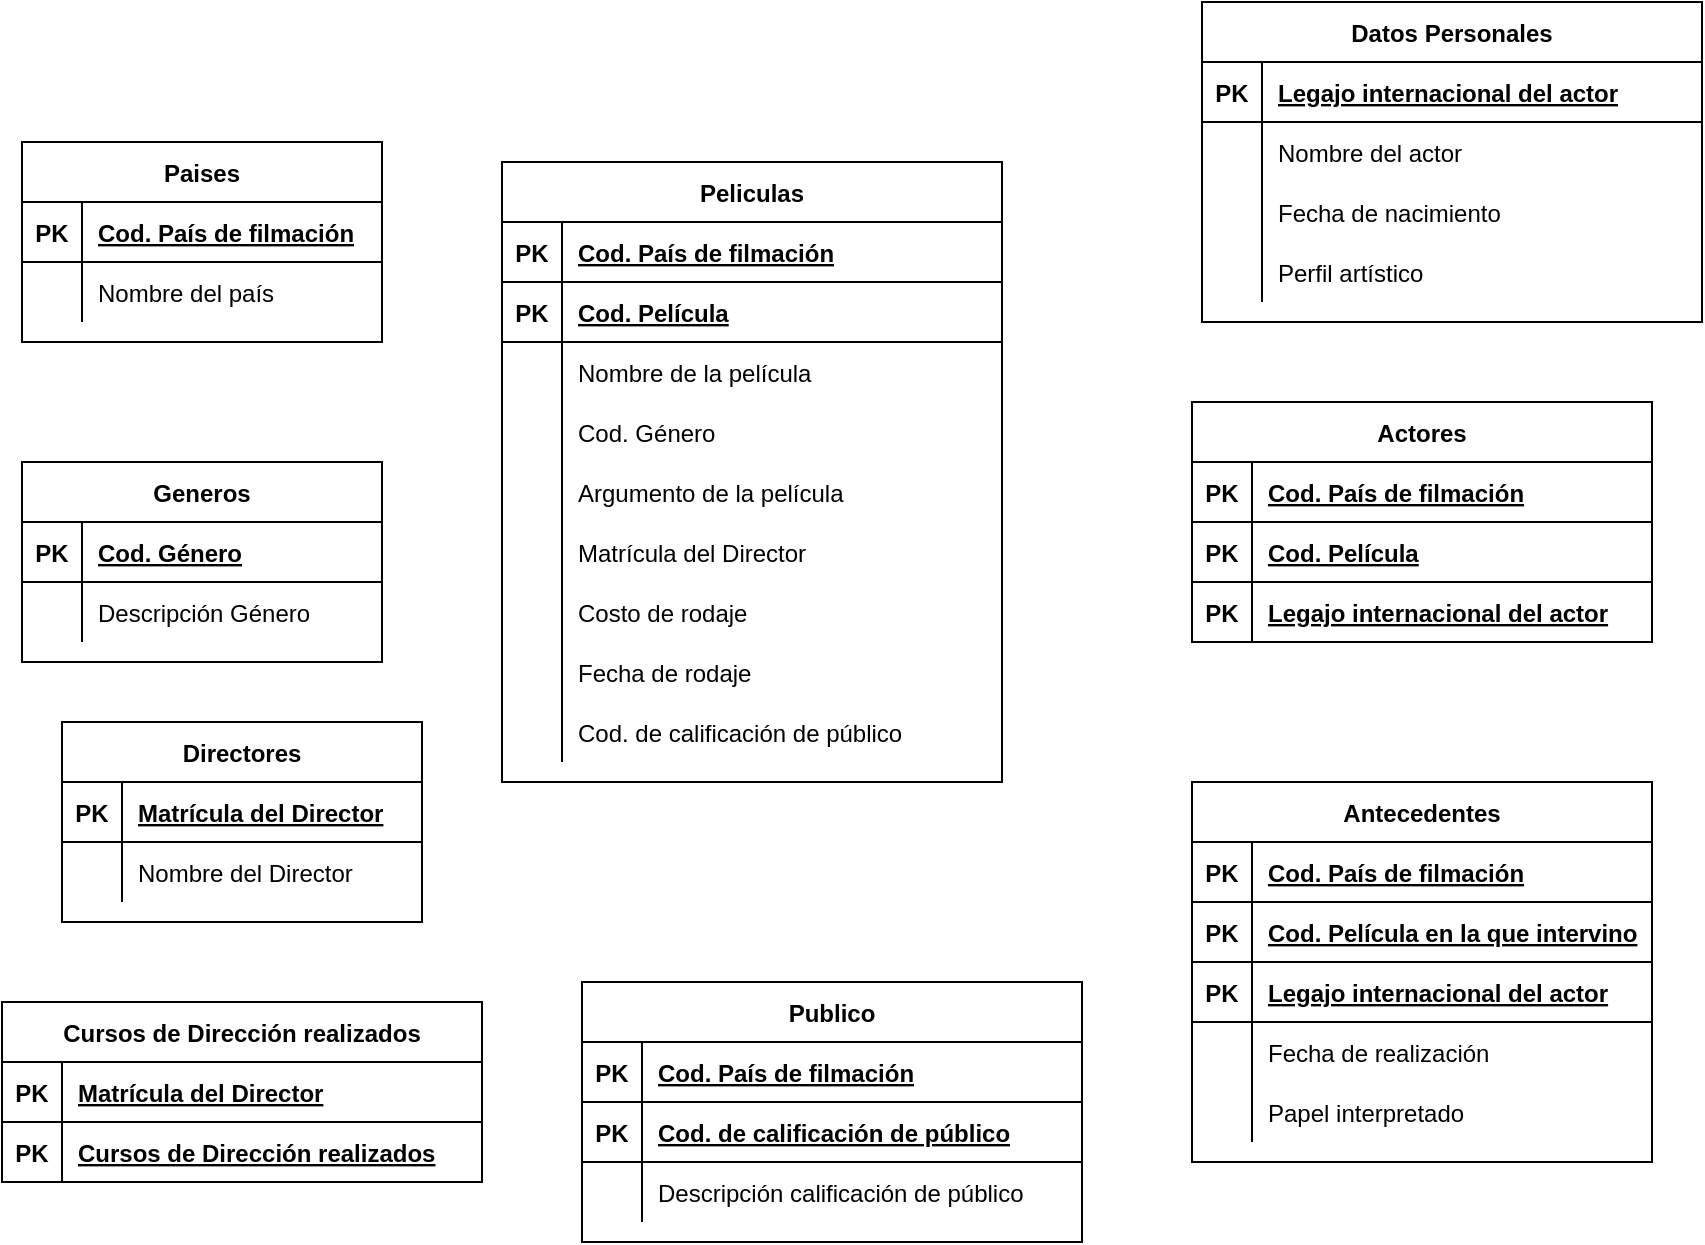 <mxfile version="13.6.6" type="github">
  <diagram id="R2lEEEUBdFMjLlhIrx00" name="Page-1">
    <mxGraphModel dx="1718" dy="450" grid="1" gridSize="10" guides="1" tooltips="1" connect="1" arrows="1" fold="1" page="1" pageScale="1" pageWidth="850" pageHeight="1100" math="0" shadow="0" extFonts="Permanent Marker^https://fonts.googleapis.com/css?family=Permanent+Marker">
      <root>
        <mxCell id="0" />
        <mxCell id="1" parent="0" />
        <mxCell id="dDVhKl1gEV_FFzRzYjG9-1" value="Peliculas" style="shape=table;startSize=30;container=1;collapsible=1;childLayout=tableLayout;fixedRows=1;rowLines=0;fontStyle=1;align=center;resizeLast=1;" parent="1" vertex="1">
          <mxGeometry x="120" y="100" width="250" height="310" as="geometry" />
        </mxCell>
        <mxCell id="dDVhKl1gEV_FFzRzYjG9-76" value="" style="shape=partialRectangle;collapsible=0;dropTarget=0;pointerEvents=0;fillColor=none;top=0;left=0;bottom=1;right=0;points=[[0,0.5],[1,0.5]];portConstraint=eastwest;" parent="dDVhKl1gEV_FFzRzYjG9-1" vertex="1">
          <mxGeometry y="30" width="250" height="30" as="geometry" />
        </mxCell>
        <mxCell id="dDVhKl1gEV_FFzRzYjG9-77" value="PK" style="shape=partialRectangle;connectable=0;fillColor=none;top=0;left=0;bottom=0;right=0;fontStyle=1;overflow=hidden;" parent="dDVhKl1gEV_FFzRzYjG9-76" vertex="1">
          <mxGeometry width="30" height="30" as="geometry" />
        </mxCell>
        <mxCell id="dDVhKl1gEV_FFzRzYjG9-78" value="Cod. País de filmación" style="shape=partialRectangle;connectable=0;fillColor=none;top=0;left=0;bottom=0;right=0;align=left;spacingLeft=6;fontStyle=5;overflow=hidden;" parent="dDVhKl1gEV_FFzRzYjG9-76" vertex="1">
          <mxGeometry x="30" width="220" height="30" as="geometry" />
        </mxCell>
        <mxCell id="dDVhKl1gEV_FFzRzYjG9-2" value="" style="shape=partialRectangle;collapsible=0;dropTarget=0;pointerEvents=0;fillColor=none;top=0;left=0;bottom=1;right=0;points=[[0,0.5],[1,0.5]];portConstraint=eastwest;" parent="dDVhKl1gEV_FFzRzYjG9-1" vertex="1">
          <mxGeometry y="60" width="250" height="30" as="geometry" />
        </mxCell>
        <mxCell id="dDVhKl1gEV_FFzRzYjG9-3" value="PK" style="shape=partialRectangle;connectable=0;fillColor=none;top=0;left=0;bottom=0;right=0;fontStyle=1;overflow=hidden;" parent="dDVhKl1gEV_FFzRzYjG9-2" vertex="1">
          <mxGeometry width="30" height="30" as="geometry" />
        </mxCell>
        <mxCell id="dDVhKl1gEV_FFzRzYjG9-4" value="Cod. Película" style="shape=partialRectangle;connectable=0;fillColor=none;top=0;left=0;bottom=0;right=0;align=left;spacingLeft=6;fontStyle=5;overflow=hidden;" parent="dDVhKl1gEV_FFzRzYjG9-2" vertex="1">
          <mxGeometry x="30" width="220" height="30" as="geometry" />
        </mxCell>
        <mxCell id="dDVhKl1gEV_FFzRzYjG9-8" value="" style="shape=partialRectangle;collapsible=0;dropTarget=0;pointerEvents=0;fillColor=none;top=0;left=0;bottom=0;right=0;points=[[0,0.5],[1,0.5]];portConstraint=eastwest;" parent="dDVhKl1gEV_FFzRzYjG9-1" vertex="1">
          <mxGeometry y="90" width="250" height="30" as="geometry" />
        </mxCell>
        <mxCell id="dDVhKl1gEV_FFzRzYjG9-9" value="" style="shape=partialRectangle;connectable=0;fillColor=none;top=0;left=0;bottom=0;right=0;editable=1;overflow=hidden;" parent="dDVhKl1gEV_FFzRzYjG9-8" vertex="1">
          <mxGeometry width="30" height="30" as="geometry" />
        </mxCell>
        <mxCell id="dDVhKl1gEV_FFzRzYjG9-10" value="Nombre de la película" style="shape=partialRectangle;connectable=0;fillColor=none;top=0;left=0;bottom=0;right=0;align=left;spacingLeft=6;overflow=hidden;" parent="dDVhKl1gEV_FFzRzYjG9-8" vertex="1">
          <mxGeometry x="30" width="220" height="30" as="geometry" />
        </mxCell>
        <mxCell id="dDVhKl1gEV_FFzRzYjG9-11" value="" style="shape=partialRectangle;collapsible=0;dropTarget=0;pointerEvents=0;fillColor=none;top=0;left=0;bottom=0;right=0;points=[[0,0.5],[1,0.5]];portConstraint=eastwest;" parent="dDVhKl1gEV_FFzRzYjG9-1" vertex="1">
          <mxGeometry y="120" width="250" height="30" as="geometry" />
        </mxCell>
        <mxCell id="dDVhKl1gEV_FFzRzYjG9-12" value="" style="shape=partialRectangle;connectable=0;fillColor=none;top=0;left=0;bottom=0;right=0;editable=1;overflow=hidden;" parent="dDVhKl1gEV_FFzRzYjG9-11" vertex="1">
          <mxGeometry width="30" height="30" as="geometry" />
        </mxCell>
        <mxCell id="dDVhKl1gEV_FFzRzYjG9-13" value="Cod. Género " style="shape=partialRectangle;connectable=0;fillColor=none;top=0;left=0;bottom=0;right=0;align=left;spacingLeft=6;overflow=hidden;" parent="dDVhKl1gEV_FFzRzYjG9-11" vertex="1">
          <mxGeometry x="30" width="220" height="30" as="geometry" />
        </mxCell>
        <mxCell id="dDVhKl1gEV_FFzRzYjG9-56" value="" style="shape=partialRectangle;collapsible=0;dropTarget=0;pointerEvents=0;fillColor=none;top=0;left=0;bottom=0;right=0;points=[[0,0.5],[1,0.5]];portConstraint=eastwest;" parent="dDVhKl1gEV_FFzRzYjG9-1" vertex="1">
          <mxGeometry y="150" width="250" height="30" as="geometry" />
        </mxCell>
        <mxCell id="dDVhKl1gEV_FFzRzYjG9-57" value="" style="shape=partialRectangle;connectable=0;fillColor=none;top=0;left=0;bottom=0;right=0;editable=1;overflow=hidden;" parent="dDVhKl1gEV_FFzRzYjG9-56" vertex="1">
          <mxGeometry width="30" height="30" as="geometry" />
        </mxCell>
        <mxCell id="dDVhKl1gEV_FFzRzYjG9-58" value="Argumento de la película" style="shape=partialRectangle;connectable=0;fillColor=none;top=0;left=0;bottom=0;right=0;align=left;spacingLeft=6;overflow=hidden;" parent="dDVhKl1gEV_FFzRzYjG9-56" vertex="1">
          <mxGeometry x="30" width="220" height="30" as="geometry" />
        </mxCell>
        <mxCell id="dDVhKl1gEV_FFzRzYjG9-70" value="" style="shape=partialRectangle;collapsible=0;dropTarget=0;pointerEvents=0;fillColor=none;top=0;left=0;bottom=0;right=0;points=[[0,0.5],[1,0.5]];portConstraint=eastwest;" parent="dDVhKl1gEV_FFzRzYjG9-1" vertex="1">
          <mxGeometry y="180" width="250" height="30" as="geometry" />
        </mxCell>
        <mxCell id="dDVhKl1gEV_FFzRzYjG9-71" value="" style="shape=partialRectangle;connectable=0;fillColor=none;top=0;left=0;bottom=0;right=0;editable=1;overflow=hidden;" parent="dDVhKl1gEV_FFzRzYjG9-70" vertex="1">
          <mxGeometry width="30" height="30" as="geometry" />
        </mxCell>
        <mxCell id="dDVhKl1gEV_FFzRzYjG9-72" value="Matrícula del Director" style="shape=partialRectangle;connectable=0;fillColor=none;top=0;left=0;bottom=0;right=0;align=left;spacingLeft=6;overflow=hidden;" parent="dDVhKl1gEV_FFzRzYjG9-70" vertex="1">
          <mxGeometry x="30" width="220" height="30" as="geometry" />
        </mxCell>
        <mxCell id="dDVhKl1gEV_FFzRzYjG9-59" value="" style="shape=partialRectangle;collapsible=0;dropTarget=0;pointerEvents=0;fillColor=none;top=0;left=0;bottom=0;right=0;points=[[0,0.5],[1,0.5]];portConstraint=eastwest;" parent="dDVhKl1gEV_FFzRzYjG9-1" vertex="1">
          <mxGeometry y="210" width="250" height="30" as="geometry" />
        </mxCell>
        <mxCell id="dDVhKl1gEV_FFzRzYjG9-60" value="" style="shape=partialRectangle;connectable=0;fillColor=none;top=0;left=0;bottom=0;right=0;editable=1;overflow=hidden;" parent="dDVhKl1gEV_FFzRzYjG9-59" vertex="1">
          <mxGeometry width="30" height="30" as="geometry" />
        </mxCell>
        <mxCell id="dDVhKl1gEV_FFzRzYjG9-61" value="Costo de rodaje" style="shape=partialRectangle;connectable=0;fillColor=none;top=0;left=0;bottom=0;right=0;align=left;spacingLeft=6;overflow=hidden;" parent="dDVhKl1gEV_FFzRzYjG9-59" vertex="1">
          <mxGeometry x="30" width="220" height="30" as="geometry" />
        </mxCell>
        <mxCell id="dDVhKl1gEV_FFzRzYjG9-96" value="" style="shape=partialRectangle;collapsible=0;dropTarget=0;pointerEvents=0;fillColor=none;top=0;left=0;bottom=0;right=0;points=[[0,0.5],[1,0.5]];portConstraint=eastwest;" parent="dDVhKl1gEV_FFzRzYjG9-1" vertex="1">
          <mxGeometry y="240" width="250" height="30" as="geometry" />
        </mxCell>
        <mxCell id="dDVhKl1gEV_FFzRzYjG9-97" value="" style="shape=partialRectangle;connectable=0;fillColor=none;top=0;left=0;bottom=0;right=0;editable=1;overflow=hidden;" parent="dDVhKl1gEV_FFzRzYjG9-96" vertex="1">
          <mxGeometry width="30" height="30" as="geometry" />
        </mxCell>
        <mxCell id="dDVhKl1gEV_FFzRzYjG9-98" value="Fecha de rodaje" style="shape=partialRectangle;connectable=0;fillColor=none;top=0;left=0;bottom=0;right=0;align=left;spacingLeft=6;overflow=hidden;" parent="dDVhKl1gEV_FFzRzYjG9-96" vertex="1">
          <mxGeometry x="30" width="220" height="30" as="geometry" />
        </mxCell>
        <mxCell id="dDVhKl1gEV_FFzRzYjG9-100" value="" style="shape=partialRectangle;collapsible=0;dropTarget=0;pointerEvents=0;fillColor=none;top=0;left=0;bottom=0;right=0;points=[[0,0.5],[1,0.5]];portConstraint=eastwest;" parent="dDVhKl1gEV_FFzRzYjG9-1" vertex="1">
          <mxGeometry y="270" width="250" height="30" as="geometry" />
        </mxCell>
        <mxCell id="dDVhKl1gEV_FFzRzYjG9-101" value="" style="shape=partialRectangle;connectable=0;fillColor=none;top=0;left=0;bottom=0;right=0;editable=1;overflow=hidden;" parent="dDVhKl1gEV_FFzRzYjG9-100" vertex="1">
          <mxGeometry width="30" height="30" as="geometry" />
        </mxCell>
        <mxCell id="dDVhKl1gEV_FFzRzYjG9-102" value="Cod. de calificación de público" style="shape=partialRectangle;connectable=0;fillColor=none;top=0;left=0;bottom=0;right=0;align=left;spacingLeft=6;overflow=hidden;" parent="dDVhKl1gEV_FFzRzYjG9-100" vertex="1">
          <mxGeometry x="30" width="220" height="30" as="geometry" />
        </mxCell>
        <mxCell id="1AU5SJPKcg5bautawqih-57" value="Datos Personales" style="shape=table;startSize=30;container=1;collapsible=1;childLayout=tableLayout;fixedRows=1;rowLines=0;fontStyle=1;align=center;resizeLast=1;" vertex="1" parent="1">
          <mxGeometry x="470" y="20" width="250" height="160" as="geometry" />
        </mxCell>
        <mxCell id="1AU5SJPKcg5bautawqih-58" value="" style="shape=partialRectangle;collapsible=0;dropTarget=0;pointerEvents=0;fillColor=none;top=0;left=0;bottom=1;right=0;points=[[0,0.5],[1,0.5]];portConstraint=eastwest;" vertex="1" parent="1AU5SJPKcg5bautawqih-57">
          <mxGeometry y="30" width="250" height="30" as="geometry" />
        </mxCell>
        <mxCell id="1AU5SJPKcg5bautawqih-59" value="PK" style="shape=partialRectangle;connectable=0;fillColor=none;top=0;left=0;bottom=0;right=0;fontStyle=1;overflow=hidden;" vertex="1" parent="1AU5SJPKcg5bautawqih-58">
          <mxGeometry width="30" height="30" as="geometry" />
        </mxCell>
        <mxCell id="1AU5SJPKcg5bautawqih-60" value="Legajo internacional del actor" style="shape=partialRectangle;connectable=0;fillColor=none;top=0;left=0;bottom=0;right=0;align=left;spacingLeft=6;fontStyle=5;overflow=hidden;" vertex="1" parent="1AU5SJPKcg5bautawqih-58">
          <mxGeometry x="30" width="220" height="30" as="geometry" />
        </mxCell>
        <mxCell id="1AU5SJPKcg5bautawqih-61" value="" style="shape=partialRectangle;collapsible=0;dropTarget=0;pointerEvents=0;fillColor=none;top=0;left=0;bottom=0;right=0;points=[[0,0.5],[1,0.5]];portConstraint=eastwest;" vertex="1" parent="1AU5SJPKcg5bautawqih-57">
          <mxGeometry y="60" width="250" height="30" as="geometry" />
        </mxCell>
        <mxCell id="1AU5SJPKcg5bautawqih-62" value="" style="shape=partialRectangle;connectable=0;fillColor=none;top=0;left=0;bottom=0;right=0;editable=1;overflow=hidden;" vertex="1" parent="1AU5SJPKcg5bautawqih-61">
          <mxGeometry width="30" height="30" as="geometry" />
        </mxCell>
        <mxCell id="1AU5SJPKcg5bautawqih-63" value="Nombre del actor" style="shape=partialRectangle;connectable=0;fillColor=none;top=0;left=0;bottom=0;right=0;align=left;spacingLeft=6;overflow=hidden;" vertex="1" parent="1AU5SJPKcg5bautawqih-61">
          <mxGeometry x="30" width="220" height="30" as="geometry" />
        </mxCell>
        <mxCell id="1AU5SJPKcg5bautawqih-64" value="" style="shape=partialRectangle;collapsible=0;dropTarget=0;pointerEvents=0;fillColor=none;top=0;left=0;bottom=0;right=0;points=[[0,0.5],[1,0.5]];portConstraint=eastwest;" vertex="1" parent="1AU5SJPKcg5bautawqih-57">
          <mxGeometry y="90" width="250" height="30" as="geometry" />
        </mxCell>
        <mxCell id="1AU5SJPKcg5bautawqih-65" value="" style="shape=partialRectangle;connectable=0;fillColor=none;top=0;left=0;bottom=0;right=0;editable=1;overflow=hidden;" vertex="1" parent="1AU5SJPKcg5bautawqih-64">
          <mxGeometry width="30" height="30" as="geometry" />
        </mxCell>
        <mxCell id="1AU5SJPKcg5bautawqih-66" value="Fecha de nacimiento" style="shape=partialRectangle;connectable=0;fillColor=none;top=0;left=0;bottom=0;right=0;align=left;spacingLeft=6;overflow=hidden;" vertex="1" parent="1AU5SJPKcg5bautawqih-64">
          <mxGeometry x="30" width="220" height="30" as="geometry" />
        </mxCell>
        <mxCell id="1AU5SJPKcg5bautawqih-67" value="" style="shape=partialRectangle;collapsible=0;dropTarget=0;pointerEvents=0;fillColor=none;top=0;left=0;bottom=0;right=0;points=[[0,0.5],[1,0.5]];portConstraint=eastwest;" vertex="1" parent="1AU5SJPKcg5bautawqih-57">
          <mxGeometry y="120" width="250" height="30" as="geometry" />
        </mxCell>
        <mxCell id="1AU5SJPKcg5bautawqih-68" value="" style="shape=partialRectangle;connectable=0;fillColor=none;top=0;left=0;bottom=0;right=0;editable=1;overflow=hidden;" vertex="1" parent="1AU5SJPKcg5bautawqih-67">
          <mxGeometry width="30" height="30" as="geometry" />
        </mxCell>
        <mxCell id="1AU5SJPKcg5bautawqih-69" value="Perfil artístico" style="shape=partialRectangle;connectable=0;fillColor=none;top=0;left=0;bottom=0;right=0;align=left;spacingLeft=6;overflow=hidden;" vertex="1" parent="1AU5SJPKcg5bautawqih-67">
          <mxGeometry x="30" width="220" height="30" as="geometry" />
        </mxCell>
        <mxCell id="1AU5SJPKcg5bautawqih-5" value="Paises" style="shape=table;startSize=30;container=1;collapsible=1;childLayout=tableLayout;fixedRows=1;rowLines=0;fontStyle=1;align=center;resizeLast=1;" vertex="1" parent="1">
          <mxGeometry x="-120" y="90" width="180" height="100" as="geometry" />
        </mxCell>
        <mxCell id="1AU5SJPKcg5bautawqih-6" value="" style="shape=partialRectangle;collapsible=0;dropTarget=0;pointerEvents=0;fillColor=none;top=0;left=0;bottom=1;right=0;points=[[0,0.5],[1,0.5]];portConstraint=eastwest;" vertex="1" parent="1AU5SJPKcg5bautawqih-5">
          <mxGeometry y="30" width="180" height="30" as="geometry" />
        </mxCell>
        <mxCell id="1AU5SJPKcg5bautawqih-7" value="PK" style="shape=partialRectangle;connectable=0;fillColor=none;top=0;left=0;bottom=0;right=0;fontStyle=1;overflow=hidden;" vertex="1" parent="1AU5SJPKcg5bautawqih-6">
          <mxGeometry width="30" height="30" as="geometry" />
        </mxCell>
        <mxCell id="1AU5SJPKcg5bautawqih-8" value="Cod. País de filmación" style="shape=partialRectangle;connectable=0;fillColor=none;top=0;left=0;bottom=0;right=0;align=left;spacingLeft=6;fontStyle=5;overflow=hidden;" vertex="1" parent="1AU5SJPKcg5bautawqih-6">
          <mxGeometry x="30" width="150" height="30" as="geometry" />
        </mxCell>
        <mxCell id="1AU5SJPKcg5bautawqih-9" value="" style="shape=partialRectangle;collapsible=0;dropTarget=0;pointerEvents=0;fillColor=none;top=0;left=0;bottom=0;right=0;points=[[0,0.5],[1,0.5]];portConstraint=eastwest;" vertex="1" parent="1AU5SJPKcg5bautawqih-5">
          <mxGeometry y="60" width="180" height="30" as="geometry" />
        </mxCell>
        <mxCell id="1AU5SJPKcg5bautawqih-10" value="" style="shape=partialRectangle;connectable=0;fillColor=none;top=0;left=0;bottom=0;right=0;editable=1;overflow=hidden;" vertex="1" parent="1AU5SJPKcg5bautawqih-9">
          <mxGeometry width="30" height="30" as="geometry" />
        </mxCell>
        <mxCell id="1AU5SJPKcg5bautawqih-11" value="Nombre del país" style="shape=partialRectangle;connectable=0;fillColor=none;top=0;left=0;bottom=0;right=0;align=left;spacingLeft=6;overflow=hidden;" vertex="1" parent="1AU5SJPKcg5bautawqih-9">
          <mxGeometry x="30" width="150" height="30" as="geometry" />
        </mxCell>
        <mxCell id="1AU5SJPKcg5bautawqih-18" value="Generos" style="shape=table;startSize=30;container=1;collapsible=1;childLayout=tableLayout;fixedRows=1;rowLines=0;fontStyle=1;align=center;resizeLast=1;" vertex="1" parent="1">
          <mxGeometry x="-120" y="250" width="180" height="100" as="geometry" />
        </mxCell>
        <mxCell id="1AU5SJPKcg5bautawqih-19" value="" style="shape=partialRectangle;collapsible=0;dropTarget=0;pointerEvents=0;fillColor=none;top=0;left=0;bottom=1;right=0;points=[[0,0.5],[1,0.5]];portConstraint=eastwest;" vertex="1" parent="1AU5SJPKcg5bautawqih-18">
          <mxGeometry y="30" width="180" height="30" as="geometry" />
        </mxCell>
        <mxCell id="1AU5SJPKcg5bautawqih-20" value="PK" style="shape=partialRectangle;connectable=0;fillColor=none;top=0;left=0;bottom=0;right=0;fontStyle=1;overflow=hidden;" vertex="1" parent="1AU5SJPKcg5bautawqih-19">
          <mxGeometry width="30" height="30" as="geometry" />
        </mxCell>
        <mxCell id="1AU5SJPKcg5bautawqih-21" value="Cod. Género" style="shape=partialRectangle;connectable=0;fillColor=none;top=0;left=0;bottom=0;right=0;align=left;spacingLeft=6;fontStyle=5;overflow=hidden;" vertex="1" parent="1AU5SJPKcg5bautawqih-19">
          <mxGeometry x="30" width="150" height="30" as="geometry" />
        </mxCell>
        <mxCell id="1AU5SJPKcg5bautawqih-22" value="" style="shape=partialRectangle;collapsible=0;dropTarget=0;pointerEvents=0;fillColor=none;top=0;left=0;bottom=0;right=0;points=[[0,0.5],[1,0.5]];portConstraint=eastwest;" vertex="1" parent="1AU5SJPKcg5bautawqih-18">
          <mxGeometry y="60" width="180" height="30" as="geometry" />
        </mxCell>
        <mxCell id="1AU5SJPKcg5bautawqih-23" value="" style="shape=partialRectangle;connectable=0;fillColor=none;top=0;left=0;bottom=0;right=0;editable=1;overflow=hidden;" vertex="1" parent="1AU5SJPKcg5bautawqih-22">
          <mxGeometry width="30" height="30" as="geometry" />
        </mxCell>
        <mxCell id="1AU5SJPKcg5bautawqih-24" value="Descripción Género" style="shape=partialRectangle;connectable=0;fillColor=none;top=0;left=0;bottom=0;right=0;align=left;spacingLeft=6;overflow=hidden;" vertex="1" parent="1AU5SJPKcg5bautawqih-22">
          <mxGeometry x="30" width="150" height="30" as="geometry" />
        </mxCell>
        <mxCell id="1AU5SJPKcg5bautawqih-31" value="Directores" style="shape=table;startSize=30;container=1;collapsible=1;childLayout=tableLayout;fixedRows=1;rowLines=0;fontStyle=1;align=center;resizeLast=1;" vertex="1" parent="1">
          <mxGeometry x="-100" y="380" width="180" height="100" as="geometry" />
        </mxCell>
        <mxCell id="1AU5SJPKcg5bautawqih-32" value="" style="shape=partialRectangle;collapsible=0;dropTarget=0;pointerEvents=0;fillColor=none;top=0;left=0;bottom=1;right=0;points=[[0,0.5],[1,0.5]];portConstraint=eastwest;" vertex="1" parent="1AU5SJPKcg5bautawqih-31">
          <mxGeometry y="30" width="180" height="30" as="geometry" />
        </mxCell>
        <mxCell id="1AU5SJPKcg5bautawqih-33" value="PK" style="shape=partialRectangle;connectable=0;fillColor=none;top=0;left=0;bottom=0;right=0;fontStyle=1;overflow=hidden;" vertex="1" parent="1AU5SJPKcg5bautawqih-32">
          <mxGeometry width="30" height="30" as="geometry" />
        </mxCell>
        <mxCell id="1AU5SJPKcg5bautawqih-34" value="Matrícula del Director" style="shape=partialRectangle;connectable=0;fillColor=none;top=0;left=0;bottom=0;right=0;align=left;spacingLeft=6;fontStyle=5;overflow=hidden;" vertex="1" parent="1AU5SJPKcg5bautawqih-32">
          <mxGeometry x="30" width="150" height="30" as="geometry" />
        </mxCell>
        <mxCell id="1AU5SJPKcg5bautawqih-35" value="" style="shape=partialRectangle;collapsible=0;dropTarget=0;pointerEvents=0;fillColor=none;top=0;left=0;bottom=0;right=0;points=[[0,0.5],[1,0.5]];portConstraint=eastwest;" vertex="1" parent="1AU5SJPKcg5bautawqih-31">
          <mxGeometry y="60" width="180" height="30" as="geometry" />
        </mxCell>
        <mxCell id="1AU5SJPKcg5bautawqih-36" value="" style="shape=partialRectangle;connectable=0;fillColor=none;top=0;left=0;bottom=0;right=0;editable=1;overflow=hidden;" vertex="1" parent="1AU5SJPKcg5bautawqih-35">
          <mxGeometry width="30" height="30" as="geometry" />
        </mxCell>
        <mxCell id="1AU5SJPKcg5bautawqih-37" value="Nombre del Director" style="shape=partialRectangle;connectable=0;fillColor=none;top=0;left=0;bottom=0;right=0;align=left;spacingLeft=6;overflow=hidden;" vertex="1" parent="1AU5SJPKcg5bautawqih-35">
          <mxGeometry x="30" width="150" height="30" as="geometry" />
        </mxCell>
        <mxCell id="1AU5SJPKcg5bautawqih-44" value="Publico" style="shape=table;startSize=30;container=1;collapsible=1;childLayout=tableLayout;fixedRows=1;rowLines=0;fontStyle=1;align=center;resizeLast=1;" vertex="1" parent="1">
          <mxGeometry x="160" y="510" width="250" height="130" as="geometry" />
        </mxCell>
        <mxCell id="1AU5SJPKcg5bautawqih-70" value="" style="shape=partialRectangle;collapsible=0;dropTarget=0;pointerEvents=0;fillColor=none;top=0;left=0;bottom=1;right=0;points=[[0,0.5],[1,0.5]];portConstraint=eastwest;" vertex="1" parent="1AU5SJPKcg5bautawqih-44">
          <mxGeometry y="30" width="250" height="30" as="geometry" />
        </mxCell>
        <mxCell id="1AU5SJPKcg5bautawqih-71" value="PK" style="shape=partialRectangle;connectable=0;fillColor=none;top=0;left=0;bottom=0;right=0;fontStyle=1;overflow=hidden;" vertex="1" parent="1AU5SJPKcg5bautawqih-70">
          <mxGeometry width="30" height="30" as="geometry" />
        </mxCell>
        <mxCell id="1AU5SJPKcg5bautawqih-72" value="Cod. País de filmación" style="shape=partialRectangle;connectable=0;fillColor=none;top=0;left=0;bottom=0;right=0;align=left;spacingLeft=6;fontStyle=5;overflow=hidden;" vertex="1" parent="1AU5SJPKcg5bautawqih-70">
          <mxGeometry x="30" width="220" height="30" as="geometry" />
        </mxCell>
        <mxCell id="1AU5SJPKcg5bautawqih-45" value="" style="shape=partialRectangle;collapsible=0;dropTarget=0;pointerEvents=0;fillColor=none;top=0;left=0;bottom=1;right=0;points=[[0,0.5],[1,0.5]];portConstraint=eastwest;" vertex="1" parent="1AU5SJPKcg5bautawqih-44">
          <mxGeometry y="60" width="250" height="30" as="geometry" />
        </mxCell>
        <mxCell id="1AU5SJPKcg5bautawqih-46" value="PK" style="shape=partialRectangle;connectable=0;fillColor=none;top=0;left=0;bottom=0;right=0;fontStyle=1;overflow=hidden;" vertex="1" parent="1AU5SJPKcg5bautawqih-45">
          <mxGeometry width="30" height="30" as="geometry" />
        </mxCell>
        <mxCell id="1AU5SJPKcg5bautawqih-47" value="Cod. de calificación de público" style="shape=partialRectangle;connectable=0;fillColor=none;top=0;left=0;bottom=0;right=0;align=left;spacingLeft=6;fontStyle=5;overflow=hidden;" vertex="1" parent="1AU5SJPKcg5bautawqih-45">
          <mxGeometry x="30" width="220" height="30" as="geometry" />
        </mxCell>
        <mxCell id="1AU5SJPKcg5bautawqih-48" value="" style="shape=partialRectangle;collapsible=0;dropTarget=0;pointerEvents=0;fillColor=none;top=0;left=0;bottom=0;right=0;points=[[0,0.5],[1,0.5]];portConstraint=eastwest;" vertex="1" parent="1AU5SJPKcg5bautawqih-44">
          <mxGeometry y="90" width="250" height="30" as="geometry" />
        </mxCell>
        <mxCell id="1AU5SJPKcg5bautawqih-49" value="" style="shape=partialRectangle;connectable=0;fillColor=none;top=0;left=0;bottom=0;right=0;editable=1;overflow=hidden;" vertex="1" parent="1AU5SJPKcg5bautawqih-48">
          <mxGeometry width="30" height="30" as="geometry" />
        </mxCell>
        <mxCell id="1AU5SJPKcg5bautawqih-50" value="Descripción calificación de público" style="shape=partialRectangle;connectable=0;fillColor=none;top=0;left=0;bottom=0;right=0;align=left;spacingLeft=6;overflow=hidden;" vertex="1" parent="1AU5SJPKcg5bautawqih-48">
          <mxGeometry x="30" width="220" height="30" as="geometry" />
        </mxCell>
        <mxCell id="dDVhKl1gEV_FFzRzYjG9-14" value="Cursos de Dirección realizados" style="shape=table;startSize=30;container=1;collapsible=1;childLayout=tableLayout;fixedRows=1;rowLines=0;fontStyle=1;align=center;resizeLast=1;" parent="1" vertex="1">
          <mxGeometry x="-130" y="520" width="240" height="90" as="geometry" />
        </mxCell>
        <mxCell id="1AU5SJPKcg5bautawqih-2" value="" style="shape=partialRectangle;collapsible=0;dropTarget=0;pointerEvents=0;fillColor=none;top=0;left=0;bottom=1;right=0;points=[[0,0.5],[1,0.5]];portConstraint=eastwest;" vertex="1" parent="dDVhKl1gEV_FFzRzYjG9-14">
          <mxGeometry y="30" width="240" height="30" as="geometry" />
        </mxCell>
        <mxCell id="1AU5SJPKcg5bautawqih-3" value="PK" style="shape=partialRectangle;connectable=0;fillColor=none;top=0;left=0;bottom=0;right=0;fontStyle=1;overflow=hidden;" vertex="1" parent="1AU5SJPKcg5bautawqih-2">
          <mxGeometry width="30" height="30" as="geometry" />
        </mxCell>
        <mxCell id="1AU5SJPKcg5bautawqih-4" value="Matrícula del Director" style="shape=partialRectangle;connectable=0;fillColor=none;top=0;left=0;bottom=0;right=0;align=left;spacingLeft=6;fontStyle=5;overflow=hidden;" vertex="1" parent="1AU5SJPKcg5bautawqih-2">
          <mxGeometry x="30" width="210" height="30" as="geometry" />
        </mxCell>
        <mxCell id="dDVhKl1gEV_FFzRzYjG9-92" value="" style="shape=partialRectangle;collapsible=0;dropTarget=0;pointerEvents=0;fillColor=none;top=0;left=0;bottom=1;right=0;points=[[0,0.5],[1,0.5]];portConstraint=eastwest;" parent="dDVhKl1gEV_FFzRzYjG9-14" vertex="1">
          <mxGeometry y="60" width="240" height="30" as="geometry" />
        </mxCell>
        <mxCell id="dDVhKl1gEV_FFzRzYjG9-93" value="PK" style="shape=partialRectangle;connectable=0;fillColor=none;top=0;left=0;bottom=0;right=0;fontStyle=1;overflow=hidden;" parent="dDVhKl1gEV_FFzRzYjG9-92" vertex="1">
          <mxGeometry width="30" height="30" as="geometry" />
        </mxCell>
        <mxCell id="dDVhKl1gEV_FFzRzYjG9-94" value="Cursos de Dirección realizados" style="shape=partialRectangle;connectable=0;fillColor=none;top=0;left=0;bottom=0;right=0;align=left;spacingLeft=6;fontStyle=5;overflow=hidden;" parent="dDVhKl1gEV_FFzRzYjG9-92" vertex="1">
          <mxGeometry x="30" width="210" height="30" as="geometry" />
        </mxCell>
        <mxCell id="dDVhKl1gEV_FFzRzYjG9-27" value="Actores" style="shape=table;startSize=30;container=1;collapsible=1;childLayout=tableLayout;fixedRows=1;rowLines=0;fontStyle=1;align=center;resizeLast=1;" parent="1" vertex="1">
          <mxGeometry x="465" y="220" width="230" height="120" as="geometry" />
        </mxCell>
        <mxCell id="dDVhKl1gEV_FFzRzYjG9-28" value="" style="shape=partialRectangle;collapsible=0;dropTarget=0;pointerEvents=0;fillColor=none;top=0;left=0;bottom=1;right=0;points=[[0,0.5],[1,0.5]];portConstraint=eastwest;" parent="dDVhKl1gEV_FFzRzYjG9-27" vertex="1">
          <mxGeometry y="30" width="230" height="30" as="geometry" />
        </mxCell>
        <mxCell id="dDVhKl1gEV_FFzRzYjG9-29" value="PK" style="shape=partialRectangle;connectable=0;fillColor=none;top=0;left=0;bottom=0;right=0;fontStyle=1;overflow=hidden;" parent="dDVhKl1gEV_FFzRzYjG9-28" vertex="1">
          <mxGeometry width="30" height="30" as="geometry" />
        </mxCell>
        <mxCell id="dDVhKl1gEV_FFzRzYjG9-30" value="Cod. País de filmación" style="shape=partialRectangle;connectable=0;fillColor=none;top=0;left=0;bottom=0;right=0;align=left;spacingLeft=6;fontStyle=5;overflow=hidden;" parent="dDVhKl1gEV_FFzRzYjG9-28" vertex="1">
          <mxGeometry x="30" width="200" height="30" as="geometry" />
        </mxCell>
        <mxCell id="dDVhKl1gEV_FFzRzYjG9-84" value="" style="shape=partialRectangle;collapsible=0;dropTarget=0;pointerEvents=0;fillColor=none;top=0;left=0;bottom=1;right=0;points=[[0,0.5],[1,0.5]];portConstraint=eastwest;" parent="dDVhKl1gEV_FFzRzYjG9-27" vertex="1">
          <mxGeometry y="60" width="230" height="30" as="geometry" />
        </mxCell>
        <mxCell id="dDVhKl1gEV_FFzRzYjG9-85" value="PK" style="shape=partialRectangle;connectable=0;fillColor=none;top=0;left=0;bottom=0;right=0;fontStyle=1;overflow=hidden;" parent="dDVhKl1gEV_FFzRzYjG9-84" vertex="1">
          <mxGeometry width="30" height="30" as="geometry" />
        </mxCell>
        <mxCell id="dDVhKl1gEV_FFzRzYjG9-86" value="Cod. Película" style="shape=partialRectangle;connectable=0;fillColor=none;top=0;left=0;bottom=0;right=0;align=left;spacingLeft=6;fontStyle=5;overflow=hidden;" parent="dDVhKl1gEV_FFzRzYjG9-84" vertex="1">
          <mxGeometry x="30" width="200" height="30" as="geometry" />
        </mxCell>
        <mxCell id="dDVhKl1gEV_FFzRzYjG9-88" value="" style="shape=partialRectangle;collapsible=0;dropTarget=0;pointerEvents=0;fillColor=none;top=0;left=0;bottom=1;right=0;points=[[0,0.5],[1,0.5]];portConstraint=eastwest;" parent="dDVhKl1gEV_FFzRzYjG9-27" vertex="1">
          <mxGeometry y="90" width="230" height="30" as="geometry" />
        </mxCell>
        <mxCell id="dDVhKl1gEV_FFzRzYjG9-89" value="PK" style="shape=partialRectangle;connectable=0;fillColor=none;top=0;left=0;bottom=0;right=0;fontStyle=1;overflow=hidden;" parent="dDVhKl1gEV_FFzRzYjG9-88" vertex="1">
          <mxGeometry width="30" height="30" as="geometry" />
        </mxCell>
        <mxCell id="dDVhKl1gEV_FFzRzYjG9-90" value="Legajo internacional del actor" style="shape=partialRectangle;connectable=0;fillColor=none;top=0;left=0;bottom=0;right=0;align=left;spacingLeft=6;fontStyle=5;overflow=hidden;" parent="dDVhKl1gEV_FFzRzYjG9-88" vertex="1">
          <mxGeometry x="30" width="200" height="30" as="geometry" />
        </mxCell>
        <mxCell id="dDVhKl1gEV_FFzRzYjG9-40" value="Antecedentes " style="shape=table;startSize=30;container=1;collapsible=1;childLayout=tableLayout;fixedRows=1;rowLines=0;fontStyle=1;align=center;resizeLast=1;" parent="1" vertex="1">
          <mxGeometry x="465" y="410" width="230" height="190" as="geometry" />
        </mxCell>
        <mxCell id="dDVhKl1gEV_FFzRzYjG9-41" value="" style="shape=partialRectangle;collapsible=0;dropTarget=0;pointerEvents=0;fillColor=none;top=0;left=0;bottom=1;right=0;points=[[0,0.5],[1,0.5]];portConstraint=eastwest;" parent="dDVhKl1gEV_FFzRzYjG9-40" vertex="1">
          <mxGeometry y="30" width="230" height="30" as="geometry" />
        </mxCell>
        <mxCell id="dDVhKl1gEV_FFzRzYjG9-42" value="PK" style="shape=partialRectangle;connectable=0;fillColor=none;top=0;left=0;bottom=0;right=0;fontStyle=1;overflow=hidden;" parent="dDVhKl1gEV_FFzRzYjG9-41" vertex="1">
          <mxGeometry width="30" height="30" as="geometry" />
        </mxCell>
        <mxCell id="dDVhKl1gEV_FFzRzYjG9-43" value="Cod. País de filmación" style="shape=partialRectangle;connectable=0;fillColor=none;top=0;left=0;bottom=0;right=0;align=left;spacingLeft=6;fontStyle=5;overflow=hidden;" parent="dDVhKl1gEV_FFzRzYjG9-41" vertex="1">
          <mxGeometry x="30" width="200" height="30" as="geometry" />
        </mxCell>
        <mxCell id="dDVhKl1gEV_FFzRzYjG9-116" value="" style="shape=partialRectangle;collapsible=0;dropTarget=0;pointerEvents=0;fillColor=none;top=0;left=0;bottom=1;right=0;points=[[0,0.5],[1,0.5]];portConstraint=eastwest;" parent="dDVhKl1gEV_FFzRzYjG9-40" vertex="1">
          <mxGeometry y="60" width="230" height="30" as="geometry" />
        </mxCell>
        <mxCell id="dDVhKl1gEV_FFzRzYjG9-117" value="PK" style="shape=partialRectangle;connectable=0;fillColor=none;top=0;left=0;bottom=0;right=0;fontStyle=1;overflow=hidden;" parent="dDVhKl1gEV_FFzRzYjG9-116" vertex="1">
          <mxGeometry width="30" height="30" as="geometry" />
        </mxCell>
        <mxCell id="dDVhKl1gEV_FFzRzYjG9-118" value="Cod. Película en la que intervino" style="shape=partialRectangle;connectable=0;fillColor=none;top=0;left=0;bottom=0;right=0;align=left;spacingLeft=6;fontStyle=5;overflow=hidden;" parent="dDVhKl1gEV_FFzRzYjG9-116" vertex="1">
          <mxGeometry x="30" width="200" height="30" as="geometry" />
        </mxCell>
        <mxCell id="dDVhKl1gEV_FFzRzYjG9-108" value="" style="shape=partialRectangle;collapsible=0;dropTarget=0;pointerEvents=0;fillColor=none;top=0;left=0;bottom=1;right=0;points=[[0,0.5],[1,0.5]];portConstraint=eastwest;" parent="dDVhKl1gEV_FFzRzYjG9-40" vertex="1">
          <mxGeometry y="90" width="230" height="30" as="geometry" />
        </mxCell>
        <mxCell id="dDVhKl1gEV_FFzRzYjG9-109" value="PK" style="shape=partialRectangle;connectable=0;fillColor=none;top=0;left=0;bottom=0;right=0;fontStyle=1;overflow=hidden;" parent="dDVhKl1gEV_FFzRzYjG9-108" vertex="1">
          <mxGeometry width="30" height="30" as="geometry" />
        </mxCell>
        <mxCell id="dDVhKl1gEV_FFzRzYjG9-110" value="Legajo internacional del actor" style="shape=partialRectangle;connectable=0;fillColor=none;top=0;left=0;bottom=0;right=0;align=left;spacingLeft=6;fontStyle=5;overflow=hidden;" parent="dDVhKl1gEV_FFzRzYjG9-108" vertex="1">
          <mxGeometry x="30" width="200" height="30" as="geometry" />
        </mxCell>
        <mxCell id="dDVhKl1gEV_FFzRzYjG9-44" value="" style="shape=partialRectangle;collapsible=0;dropTarget=0;pointerEvents=0;fillColor=none;top=0;left=0;bottom=0;right=0;points=[[0,0.5],[1,0.5]];portConstraint=eastwest;" parent="dDVhKl1gEV_FFzRzYjG9-40" vertex="1">
          <mxGeometry y="120" width="230" height="30" as="geometry" />
        </mxCell>
        <mxCell id="dDVhKl1gEV_FFzRzYjG9-45" value="" style="shape=partialRectangle;connectable=0;fillColor=none;top=0;left=0;bottom=0;right=0;editable=1;overflow=hidden;" parent="dDVhKl1gEV_FFzRzYjG9-44" vertex="1">
          <mxGeometry width="30" height="30" as="geometry" />
        </mxCell>
        <mxCell id="dDVhKl1gEV_FFzRzYjG9-46" value="Fecha de realización" style="shape=partialRectangle;connectable=0;fillColor=none;top=0;left=0;bottom=0;right=0;align=left;spacingLeft=6;overflow=hidden;" parent="dDVhKl1gEV_FFzRzYjG9-44" vertex="1">
          <mxGeometry x="30" width="200" height="30" as="geometry" />
        </mxCell>
        <mxCell id="dDVhKl1gEV_FFzRzYjG9-47" value="" style="shape=partialRectangle;collapsible=0;dropTarget=0;pointerEvents=0;fillColor=none;top=0;left=0;bottom=0;right=0;points=[[0,0.5],[1,0.5]];portConstraint=eastwest;" parent="dDVhKl1gEV_FFzRzYjG9-40" vertex="1">
          <mxGeometry y="150" width="230" height="30" as="geometry" />
        </mxCell>
        <mxCell id="dDVhKl1gEV_FFzRzYjG9-48" value="" style="shape=partialRectangle;connectable=0;fillColor=none;top=0;left=0;bottom=0;right=0;editable=1;overflow=hidden;" parent="dDVhKl1gEV_FFzRzYjG9-47" vertex="1">
          <mxGeometry width="30" height="30" as="geometry" />
        </mxCell>
        <mxCell id="dDVhKl1gEV_FFzRzYjG9-49" value="Papel interpretado " style="shape=partialRectangle;connectable=0;fillColor=none;top=0;left=0;bottom=0;right=0;align=left;spacingLeft=6;overflow=hidden;" parent="dDVhKl1gEV_FFzRzYjG9-47" vertex="1">
          <mxGeometry x="30" width="200" height="30" as="geometry" />
        </mxCell>
      </root>
    </mxGraphModel>
  </diagram>
</mxfile>
